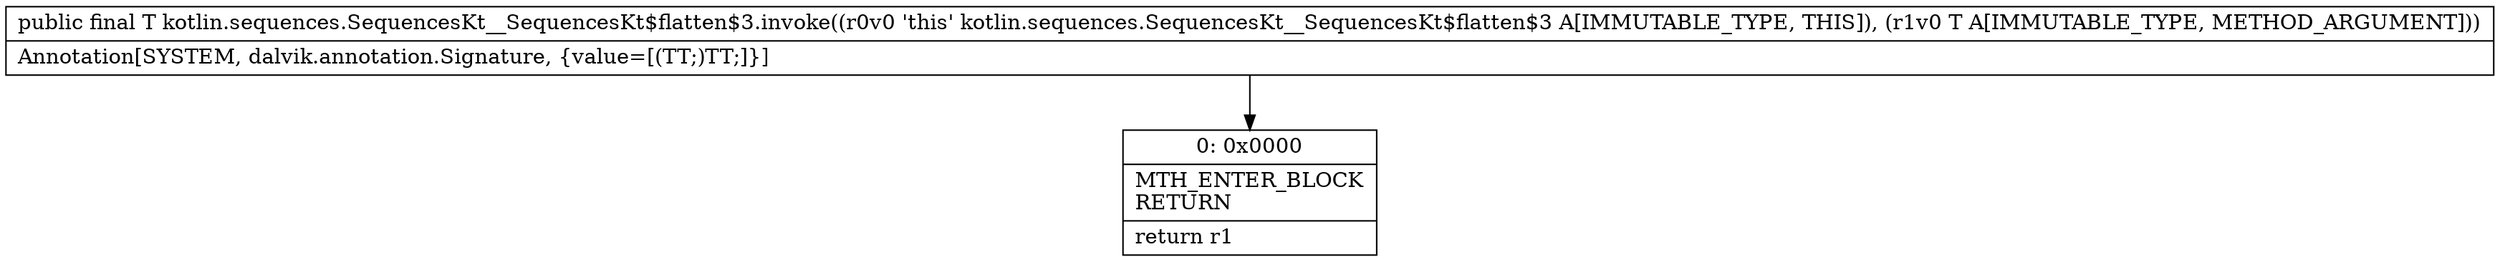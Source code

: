 digraph "CFG forkotlin.sequences.SequencesKt__SequencesKt$flatten$3.invoke(Ljava\/lang\/Object;)Ljava\/lang\/Object;" {
Node_0 [shape=record,label="{0\:\ 0x0000|MTH_ENTER_BLOCK\lRETURN\l|return r1\l}"];
MethodNode[shape=record,label="{public final T kotlin.sequences.SequencesKt__SequencesKt$flatten$3.invoke((r0v0 'this' kotlin.sequences.SequencesKt__SequencesKt$flatten$3 A[IMMUTABLE_TYPE, THIS]), (r1v0 T A[IMMUTABLE_TYPE, METHOD_ARGUMENT]))  | Annotation[SYSTEM, dalvik.annotation.Signature, \{value=[(TT;)TT;]\}]\l}"];
MethodNode -> Node_0;
}

